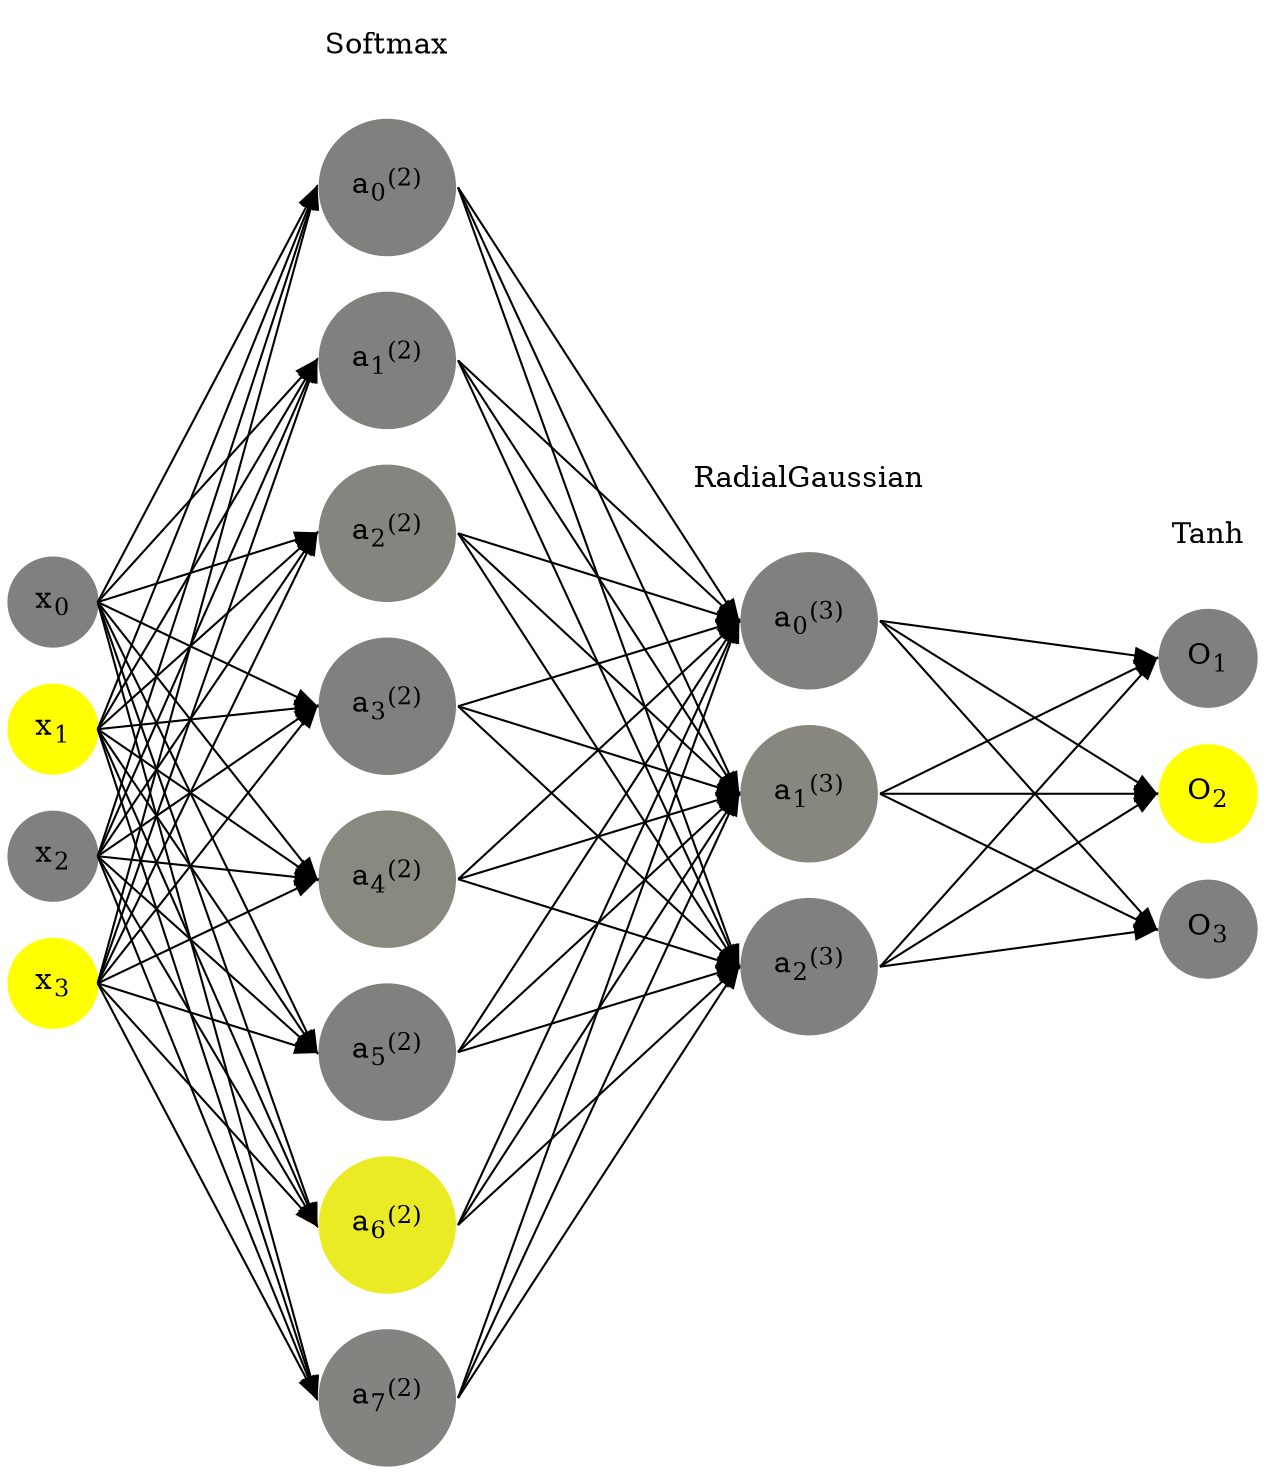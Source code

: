 digraph G {
	rankdir = LR;
	splines=false;
	edge[style=invis];
	ranksep= 1.4;
	{
	node [shape=circle, color="0.1667, 0.0, 0.5", style=filled, fillcolor="0.1667, 0.0, 0.5"];
	x0 [label=<x<sub>0</sub>>];
	}
	{
	node [shape=circle, color="0.1667, 1.0, 1.0", style=filled, fillcolor="0.1667, 1.0, 1.0"];
	x1 [label=<x<sub>1</sub>>];
	}
	{
	node [shape=circle, color="0.1667, 0.0, 0.5", style=filled, fillcolor="0.1667, 0.0, 0.5"];
	x2 [label=<x<sub>2</sub>>];
	}
	{
	node [shape=circle, color="0.1667, 1.0, 1.0", style=filled, fillcolor="0.1667, 1.0, 1.0"];
	x3 [label=<x<sub>3</sub>>];
	}
	{
	node [shape=circle, color="0.1667, 0.000504, 0.500252", style=filled, fillcolor="0.1667, 0.000504, 0.500252"];
	a02 [label=<a<sub>0</sub><sup>(2)</sup>>];
	}
	{
	node [shape=circle, color="0.1667, 0.001184, 0.500592", style=filled, fillcolor="0.1667, 0.001184, 0.500592"];
	a12 [label=<a<sub>1</sub><sup>(2)</sup>>];
	}
	{
	node [shape=circle, color="0.1667, 0.042600, 0.521300", style=filled, fillcolor="0.1667, 0.042600, 0.521300"];
	a22 [label=<a<sub>2</sub><sup>(2)</sup>>];
	}
	{
	node [shape=circle, color="0.1667, 0.003258, 0.501629", style=filled, fillcolor="0.1667, 0.003258, 0.501629"];
	a32 [label=<a<sub>3</sub><sup>(2)</sup>>];
	}
	{
	node [shape=circle, color="0.1667, 0.076824, 0.538412", style=filled, fillcolor="0.1667, 0.076824, 0.538412"];
	a42 [label=<a<sub>4</sub><sup>(2)</sup>>];
	}
	{
	node [shape=circle, color="0.1667, 0.007253, 0.503626", style=filled, fillcolor="0.1667, 0.007253, 0.503626"];
	a52 [label=<a<sub>5</sub><sup>(2)</sup>>];
	}
	{
	node [shape=circle, color="0.1667, 0.838813, 0.919406", style=filled, fillcolor="0.1667, 0.838813, 0.919406"];
	a62 [label=<a<sub>6</sub><sup>(2)</sup>>];
	}
	{
	node [shape=circle, color="0.1667, 0.029565, 0.514783", style=filled, fillcolor="0.1667, 0.029565, 0.514783"];
	a72 [label=<a<sub>7</sub><sup>(2)</sup>>];
	}
	{
	node [shape=circle, color="0.1667, 0.000006, 0.500003", style=filled, fillcolor="0.1667, 0.000006, 0.500003"];
	a03 [label=<a<sub>0</sub><sup>(3)</sup>>];
	}
	{
	node [shape=circle, color="0.1667, 0.056796, 0.528398", style=filled, fillcolor="0.1667, 0.056796, 0.528398"];
	a13 [label=<a<sub>1</sub><sup>(3)</sup>>];
	}
	{
	node [shape=circle, color="0.1667, 0.000153, 0.500077", style=filled, fillcolor="0.1667, 0.000153, 0.500077"];
	a23 [label=<a<sub>2</sub><sup>(3)</sup>>];
	}
	{
	node [shape=circle, color="0.1667, 0.0, 0.5", style=filled, fillcolor="0.1667, 0.0, 0.5"];
	O1 [label=<O<sub>1</sub>>];
	}
	{
	node [shape=circle, color="0.1667, 1.0, 1.0", style=filled, fillcolor="0.1667, 1.0, 1.0"];
	O2 [label=<O<sub>2</sub>>];
	}
	{
	node [shape=circle, color="0.1667, 0.0, 0.5", style=filled, fillcolor="0.1667, 0.0, 0.5"];
	O3 [label=<O<sub>3</sub>>];
	}
	{
	rank=same;
	x0->x1->x2->x3;
	}
	{
	rank=same;
	a02->a12->a22->a32->a42->a52->a62->a72;
	}
	{
	rank=same;
	a03->a13->a23;
	}
	{
	rank=same;
	O1->O2->O3;
	}
	l1 [shape=plaintext,label="Softmax"];
	l1->a02;
	{rank=same; l1;a02};
	l2 [shape=plaintext,label="RadialGaussian"];
	l2->a03;
	{rank=same; l2;a03};
	l3 [shape=plaintext,label="Tanh"];
	l3->O1;
	{rank=same; l3;O1};
edge[style=solid, tailport=e, headport=w];
	{x0;x1;x2;x3} -> {a02;a12;a22;a32;a42;a52;a62;a72};
	{a02;a12;a22;a32;a42;a52;a62;a72} -> {a03;a13;a23};
	{a03;a13;a23} -> {O1,O2,O3};
}